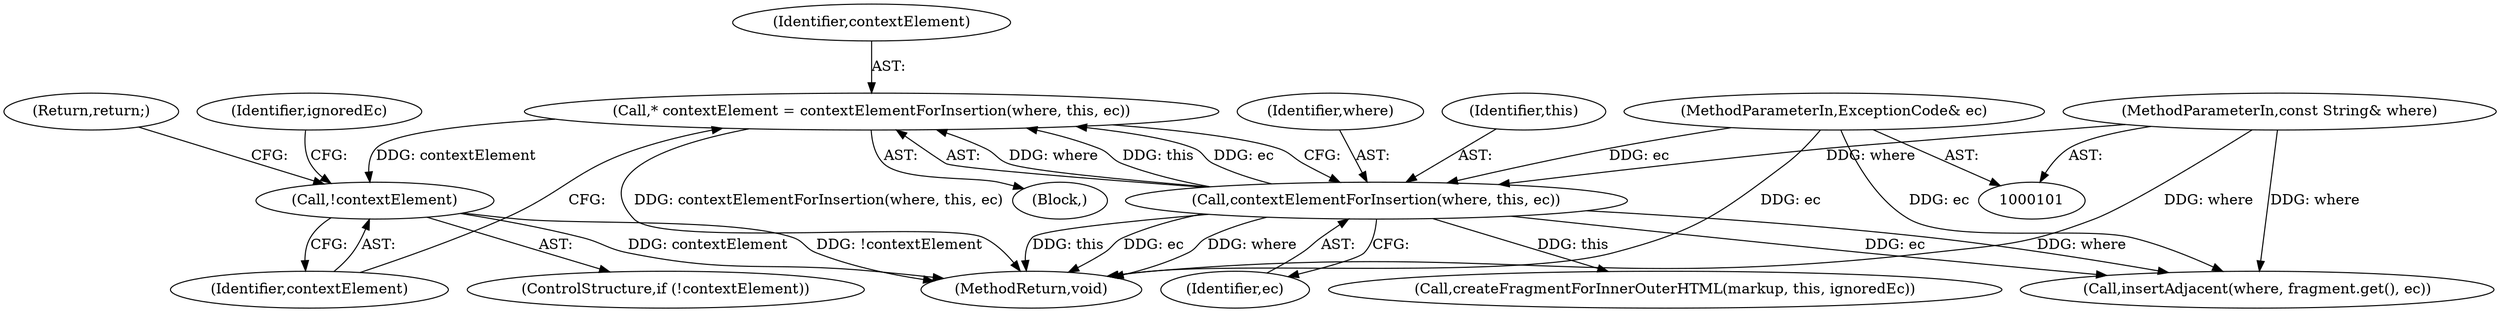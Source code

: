 digraph "0_Chrome_73edae623529f04c668268de49d00324b96166a2_5@pointer" {
"1000107" [label="(Call,* contextElement = contextElementForInsertion(where, this, ec))"];
"1000109" [label="(Call,contextElementForInsertion(where, this, ec))"];
"1000102" [label="(MethodParameterIn,const String& where)"];
"1000104" [label="(MethodParameterIn,ExceptionCode& ec)"];
"1000114" [label="(Call,!contextElement)"];
"1000110" [label="(Identifier,where)"];
"1000102" [label="(MethodParameterIn,const String& where)"];
"1000114" [label="(Call,!contextElement)"];
"1000115" [label="(Identifier,contextElement)"];
"1000119" [label="(Identifier,ignoredEc)"];
"1000111" [label="(Identifier,this)"];
"1000135" [label="(MethodReturn,void)"];
"1000124" [label="(Call,createFragmentForInnerOuterHTML(markup, this, ignoredEc))"];
"1000108" [label="(Identifier,contextElement)"];
"1000109" [label="(Call,contextElementForInsertion(where, this, ec))"];
"1000112" [label="(Identifier,ec)"];
"1000105" [label="(Block,)"];
"1000107" [label="(Call,* contextElement = contextElementForInsertion(where, this, ec))"];
"1000113" [label="(ControlStructure,if (!contextElement))"];
"1000116" [label="(Return,return;)"];
"1000104" [label="(MethodParameterIn,ExceptionCode& ec)"];
"1000131" [label="(Call,insertAdjacent(where, fragment.get(), ec))"];
"1000107" -> "1000105"  [label="AST: "];
"1000107" -> "1000109"  [label="CFG: "];
"1000108" -> "1000107"  [label="AST: "];
"1000109" -> "1000107"  [label="AST: "];
"1000115" -> "1000107"  [label="CFG: "];
"1000107" -> "1000135"  [label="DDG: contextElementForInsertion(where, this, ec)"];
"1000109" -> "1000107"  [label="DDG: where"];
"1000109" -> "1000107"  [label="DDG: this"];
"1000109" -> "1000107"  [label="DDG: ec"];
"1000107" -> "1000114"  [label="DDG: contextElement"];
"1000109" -> "1000112"  [label="CFG: "];
"1000110" -> "1000109"  [label="AST: "];
"1000111" -> "1000109"  [label="AST: "];
"1000112" -> "1000109"  [label="AST: "];
"1000109" -> "1000135"  [label="DDG: where"];
"1000109" -> "1000135"  [label="DDG: this"];
"1000109" -> "1000135"  [label="DDG: ec"];
"1000102" -> "1000109"  [label="DDG: where"];
"1000104" -> "1000109"  [label="DDG: ec"];
"1000109" -> "1000124"  [label="DDG: this"];
"1000109" -> "1000131"  [label="DDG: where"];
"1000109" -> "1000131"  [label="DDG: ec"];
"1000102" -> "1000101"  [label="AST: "];
"1000102" -> "1000135"  [label="DDG: where"];
"1000102" -> "1000131"  [label="DDG: where"];
"1000104" -> "1000101"  [label="AST: "];
"1000104" -> "1000135"  [label="DDG: ec"];
"1000104" -> "1000131"  [label="DDG: ec"];
"1000114" -> "1000113"  [label="AST: "];
"1000114" -> "1000115"  [label="CFG: "];
"1000115" -> "1000114"  [label="AST: "];
"1000116" -> "1000114"  [label="CFG: "];
"1000119" -> "1000114"  [label="CFG: "];
"1000114" -> "1000135"  [label="DDG: !contextElement"];
"1000114" -> "1000135"  [label="DDG: contextElement"];
}
